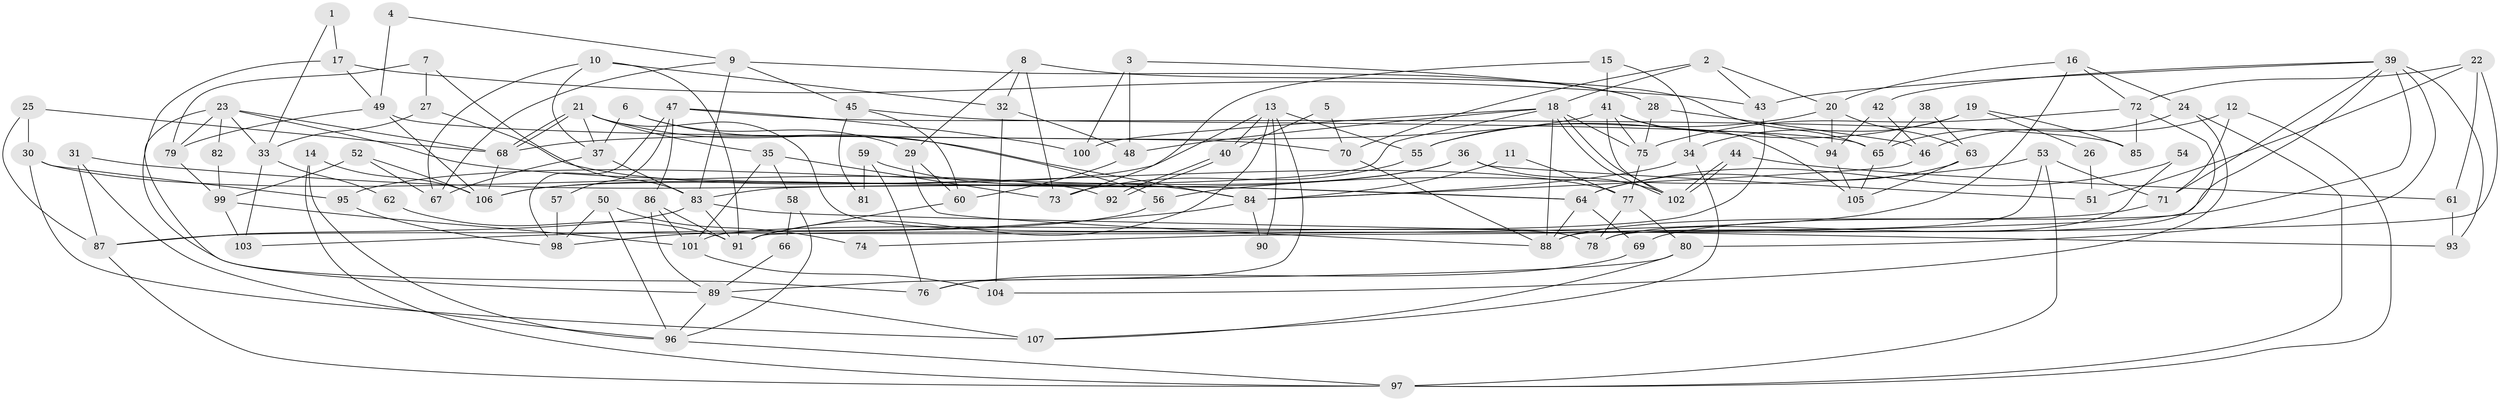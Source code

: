 // Generated by graph-tools (version 1.1) at 2025/26/03/09/25 03:26:10]
// undirected, 107 vertices, 214 edges
graph export_dot {
graph [start="1"]
  node [color=gray90,style=filled];
  1;
  2;
  3;
  4;
  5;
  6;
  7;
  8;
  9;
  10;
  11;
  12;
  13;
  14;
  15;
  16;
  17;
  18;
  19;
  20;
  21;
  22;
  23;
  24;
  25;
  26;
  27;
  28;
  29;
  30;
  31;
  32;
  33;
  34;
  35;
  36;
  37;
  38;
  39;
  40;
  41;
  42;
  43;
  44;
  45;
  46;
  47;
  48;
  49;
  50;
  51;
  52;
  53;
  54;
  55;
  56;
  57;
  58;
  59;
  60;
  61;
  62;
  63;
  64;
  65;
  66;
  67;
  68;
  69;
  70;
  71;
  72;
  73;
  74;
  75;
  76;
  77;
  78;
  79;
  80;
  81;
  82;
  83;
  84;
  85;
  86;
  87;
  88;
  89;
  90;
  91;
  92;
  93;
  94;
  95;
  96;
  97;
  98;
  99;
  100;
  101;
  102;
  103;
  104;
  105;
  106;
  107;
  1 -- 17;
  1 -- 33;
  2 -- 18;
  2 -- 43;
  2 -- 20;
  2 -- 70;
  3 -- 28;
  3 -- 48;
  3 -- 100;
  4 -- 49;
  4 -- 9;
  5 -- 40;
  5 -- 70;
  6 -- 29;
  6 -- 56;
  6 -- 37;
  7 -- 83;
  7 -- 79;
  7 -- 27;
  8 -- 65;
  8 -- 32;
  8 -- 29;
  8 -- 73;
  9 -- 67;
  9 -- 83;
  9 -- 28;
  9 -- 45;
  10 -- 32;
  10 -- 37;
  10 -- 67;
  10 -- 91;
  11 -- 84;
  11 -- 77;
  12 -- 71;
  12 -- 46;
  12 -- 97;
  13 -- 55;
  13 -- 91;
  13 -- 40;
  13 -- 76;
  13 -- 90;
  13 -- 106;
  14 -- 106;
  14 -- 97;
  14 -- 96;
  15 -- 34;
  15 -- 41;
  15 -- 73;
  16 -- 24;
  16 -- 87;
  16 -- 20;
  16 -- 72;
  17 -- 43;
  17 -- 49;
  17 -- 76;
  18 -- 102;
  18 -- 102;
  18 -- 100;
  18 -- 48;
  18 -- 75;
  18 -- 83;
  18 -- 88;
  19 -- 55;
  19 -- 34;
  19 -- 26;
  19 -- 85;
  20 -- 55;
  20 -- 63;
  20 -- 94;
  21 -- 78;
  21 -- 68;
  21 -- 68;
  21 -- 35;
  21 -- 37;
  21 -- 84;
  22 -- 91;
  22 -- 72;
  22 -- 51;
  22 -- 61;
  23 -- 68;
  23 -- 79;
  23 -- 33;
  23 -- 64;
  23 -- 82;
  23 -- 89;
  24 -- 65;
  24 -- 97;
  24 -- 104;
  25 -- 87;
  25 -- 68;
  25 -- 30;
  26 -- 51;
  27 -- 33;
  27 -- 77;
  28 -- 75;
  28 -- 46;
  29 -- 88;
  29 -- 60;
  30 -- 107;
  30 -- 92;
  30 -- 95;
  31 -- 64;
  31 -- 96;
  31 -- 87;
  32 -- 48;
  32 -- 104;
  33 -- 103;
  33 -- 62;
  34 -- 84;
  34 -- 107;
  35 -- 73;
  35 -- 58;
  35 -- 101;
  36 -- 106;
  36 -- 102;
  36 -- 51;
  36 -- 95;
  37 -- 67;
  37 -- 83;
  38 -- 65;
  38 -- 63;
  39 -- 80;
  39 -- 69;
  39 -- 42;
  39 -- 43;
  39 -- 71;
  39 -- 74;
  39 -- 93;
  40 -- 92;
  40 -- 92;
  41 -- 94;
  41 -- 102;
  41 -- 68;
  41 -- 75;
  41 -- 105;
  42 -- 94;
  42 -- 46;
  43 -- 101;
  44 -- 102;
  44 -- 102;
  44 -- 61;
  45 -- 60;
  45 -- 65;
  45 -- 81;
  46 -- 84;
  47 -- 85;
  47 -- 86;
  47 -- 57;
  47 -- 98;
  47 -- 100;
  48 -- 60;
  49 -- 70;
  49 -- 106;
  49 -- 79;
  50 -- 98;
  50 -- 96;
  50 -- 74;
  52 -- 67;
  52 -- 106;
  52 -- 99;
  53 -- 88;
  53 -- 97;
  53 -- 56;
  53 -- 71;
  54 -- 78;
  54 -- 64;
  55 -- 73;
  56 -- 98;
  57 -- 98;
  58 -- 96;
  58 -- 66;
  59 -- 84;
  59 -- 76;
  59 -- 81;
  60 -- 91;
  61 -- 93;
  62 -- 91;
  63 -- 64;
  63 -- 105;
  64 -- 88;
  64 -- 69;
  65 -- 105;
  66 -- 89;
  68 -- 106;
  69 -- 76;
  70 -- 88;
  71 -- 88;
  72 -- 75;
  72 -- 78;
  72 -- 85;
  75 -- 77;
  77 -- 78;
  77 -- 80;
  79 -- 99;
  80 -- 89;
  80 -- 107;
  82 -- 99;
  83 -- 87;
  83 -- 91;
  83 -- 93;
  84 -- 90;
  84 -- 103;
  86 -- 91;
  86 -- 89;
  86 -- 101;
  87 -- 97;
  89 -- 96;
  89 -- 107;
  94 -- 105;
  95 -- 98;
  96 -- 97;
  99 -- 101;
  99 -- 103;
  101 -- 104;
}
